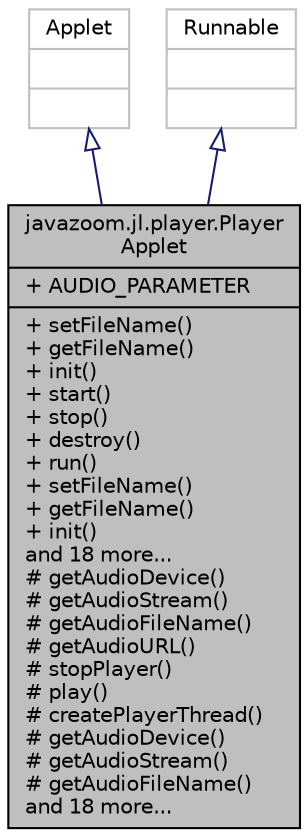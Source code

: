 digraph "javazoom.jl.player.PlayerApplet"
{
 // LATEX_PDF_SIZE
  edge [fontname="Helvetica",fontsize="10",labelfontname="Helvetica",labelfontsize="10"];
  node [fontname="Helvetica",fontsize="10",shape=record];
  Node1 [label="{javazoom.jl.player.Player\lApplet\n|+ AUDIO_PARAMETER\l|+ setFileName()\l+ getFileName()\l+ init()\l+ start()\l+ stop()\l+ destroy()\l+ run()\l+ setFileName()\l+ getFileName()\l+ init()\land 18 more...\l# getAudioDevice()\l# getAudioStream()\l# getAudioFileName()\l# getAudioURL()\l# stopPlayer()\l# play()\l# createPlayerThread()\l# getAudioDevice()\l# getAudioStream()\l# getAudioFileName()\land 18 more...\l}",height=0.2,width=0.4,color="black", fillcolor="grey75", style="filled", fontcolor="black",tooltip=" "];
  Node2 -> Node1 [dir="back",color="midnightblue",fontsize="10",style="solid",arrowtail="onormal",fontname="Helvetica"];
  Node2 [label="{Applet\n||}",height=0.2,width=0.4,color="grey75", fillcolor="white", style="filled",tooltip=" "];
  Node3 -> Node1 [dir="back",color="midnightblue",fontsize="10",style="solid",arrowtail="onormal",fontname="Helvetica"];
  Node3 [label="{Runnable\n||}",height=0.2,width=0.4,color="grey75", fillcolor="white", style="filled",tooltip=" "];
}
